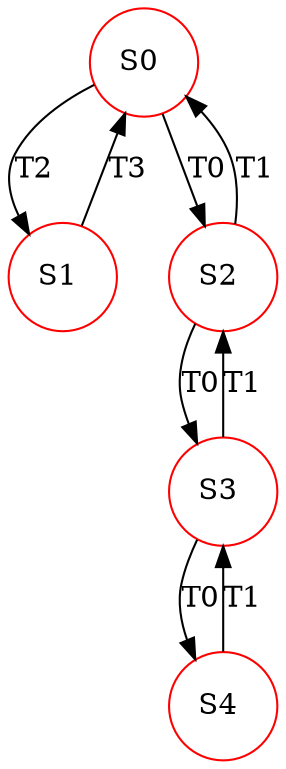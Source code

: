 digraph reachability_graph {
rankdir=TB;
node[shape=circle];
0 [label="S0 "tip="{5,0,3,2,0}", color=red];
1 [label="S1 "tip="{5,0,0,1,1}", color=red];
2 [label="S2 "tip="{4,1,2,2,0}", color=red];
3 [label="S3 "tip="{3,2,1,2,0}", color=red];
4 [label="S4 "tip="{2,3,0,2,0}", color=red];
0 -> 1[ label = "T2"];
0 -> 2[ label = "T0"];
1 -> 0[ label = "T3"];
2 -> 0[ label = "T1"];
2 -> 3[ label = "T0"];
3 -> 2[ label = "T1"];
3 -> 4[ label = "T0"];
4 -> 3[ label = "T1"];
}